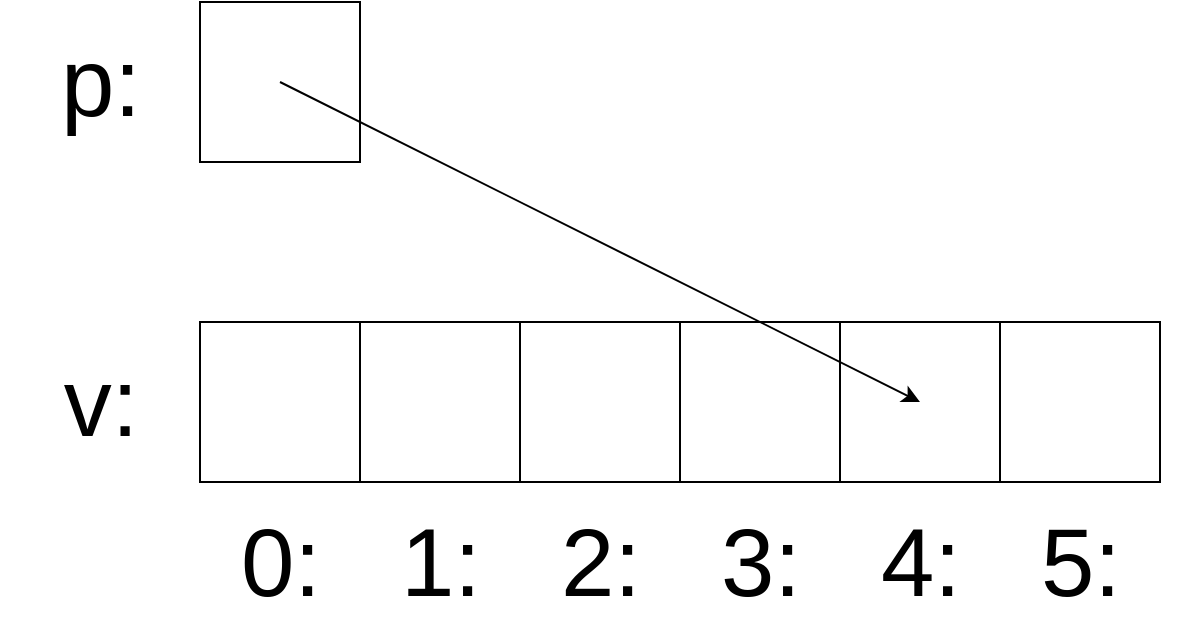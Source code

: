 <mxfile version="15.2.7" type="device"><diagram id="H7-2vMueiFF0x7PLSZVY" name="Page-1"><mxGraphModel dx="1422" dy="762" grid="1" gridSize="10" guides="1" tooltips="1" connect="1" arrows="1" fold="1" page="1" pageScale="1" pageWidth="827" pageHeight="1169" math="0" shadow="0"><root><mxCell id="0"/><mxCell id="1" parent="0"/><mxCell id="LHz9V-oP23959H4Swh6y-1" value="" style="whiteSpace=wrap;html=1;aspect=fixed;" vertex="1" parent="1"><mxGeometry x="120" y="160" width="80" height="80" as="geometry"/></mxCell><mxCell id="LHz9V-oP23959H4Swh6y-2" value="" style="whiteSpace=wrap;html=1;aspect=fixed;" vertex="1" parent="1"><mxGeometry x="120" y="320" width="80" height="80" as="geometry"/></mxCell><mxCell id="LHz9V-oP23959H4Swh6y-3" value="" style="whiteSpace=wrap;html=1;aspect=fixed;" vertex="1" parent="1"><mxGeometry x="200" y="320" width="80" height="80" as="geometry"/></mxCell><mxCell id="LHz9V-oP23959H4Swh6y-4" value="" style="whiteSpace=wrap;html=1;aspect=fixed;" vertex="1" parent="1"><mxGeometry x="280" y="320" width="80" height="80" as="geometry"/></mxCell><mxCell id="LHz9V-oP23959H4Swh6y-5" value="" style="whiteSpace=wrap;html=1;aspect=fixed;" vertex="1" parent="1"><mxGeometry x="360" y="320" width="80" height="80" as="geometry"/></mxCell><mxCell id="LHz9V-oP23959H4Swh6y-6" value="" style="whiteSpace=wrap;html=1;aspect=fixed;" vertex="1" parent="1"><mxGeometry x="440" y="320" width="80" height="80" as="geometry"/></mxCell><mxCell id="LHz9V-oP23959H4Swh6y-7" value="" style="whiteSpace=wrap;html=1;aspect=fixed;" vertex="1" parent="1"><mxGeometry x="520" y="320" width="80" height="80" as="geometry"/></mxCell><mxCell id="LHz9V-oP23959H4Swh6y-9" value="p:" style="text;strokeColor=none;fillColor=none;html=1;fontSize=48;fontStyle=0;verticalAlign=middle;align=center;labelBackgroundColor=none;" vertex="1" parent="1"><mxGeometry x="20" y="180" width="100" height="40" as="geometry"/></mxCell><mxCell id="LHz9V-oP23959H4Swh6y-10" value="v:" style="text;strokeColor=none;fillColor=none;html=1;fontSize=48;fontStyle=0;verticalAlign=middle;align=center;labelBackgroundColor=none;" vertex="1" parent="1"><mxGeometry x="20" y="340" width="100" height="40" as="geometry"/></mxCell><mxCell id="LHz9V-oP23959H4Swh6y-11" value="0:" style="text;strokeColor=none;fillColor=none;html=1;fontSize=48;fontStyle=0;verticalAlign=middle;align=center;labelBackgroundColor=none;" vertex="1" parent="1"><mxGeometry x="110" y="420" width="100" height="40" as="geometry"/></mxCell><mxCell id="LHz9V-oP23959H4Swh6y-12" value="1:" style="text;strokeColor=none;fillColor=none;html=1;fontSize=48;fontStyle=0;verticalAlign=middle;align=center;labelBackgroundColor=none;" vertex="1" parent="1"><mxGeometry x="190" y="420" width="100" height="40" as="geometry"/></mxCell><mxCell id="LHz9V-oP23959H4Swh6y-13" value="2:" style="text;strokeColor=none;fillColor=none;html=1;fontSize=48;fontStyle=0;verticalAlign=middle;align=center;labelBackgroundColor=none;" vertex="1" parent="1"><mxGeometry x="270" y="420" width="100" height="40" as="geometry"/></mxCell><mxCell id="LHz9V-oP23959H4Swh6y-14" value="3:" style="text;strokeColor=none;fillColor=none;html=1;fontSize=48;fontStyle=0;verticalAlign=middle;align=center;labelBackgroundColor=none;" vertex="1" parent="1"><mxGeometry x="350" y="420" width="100" height="40" as="geometry"/></mxCell><mxCell id="LHz9V-oP23959H4Swh6y-15" value="4:" style="text;strokeColor=none;fillColor=none;html=1;fontSize=48;fontStyle=0;verticalAlign=middle;align=center;labelBackgroundColor=none;" vertex="1" parent="1"><mxGeometry x="430" y="420" width="100" height="40" as="geometry"/></mxCell><mxCell id="LHz9V-oP23959H4Swh6y-16" value="5:" style="text;strokeColor=none;fillColor=none;html=1;fontSize=48;fontStyle=0;verticalAlign=middle;align=center;labelBackgroundColor=none;" vertex="1" parent="1"><mxGeometry x="510" y="420" width="100" height="40" as="geometry"/></mxCell><mxCell id="LHz9V-oP23959H4Swh6y-17" value="" style="endArrow=classic;html=1;fontSize=48;entryX=0.5;entryY=0.5;entryDx=0;entryDy=0;entryPerimeter=0;" edge="1" parent="1" target="LHz9V-oP23959H4Swh6y-6"><mxGeometry width="50" height="50" relative="1" as="geometry"><mxPoint x="160" y="200" as="sourcePoint"/><mxPoint x="380" y="280" as="targetPoint"/></mxGeometry></mxCell></root></mxGraphModel></diagram></mxfile>